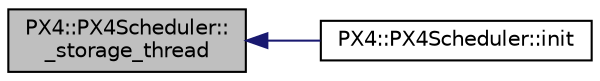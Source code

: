 digraph "PX4::PX4Scheduler::_storage_thread"
{
 // INTERACTIVE_SVG=YES
  edge [fontname="Helvetica",fontsize="10",labelfontname="Helvetica",labelfontsize="10"];
  node [fontname="Helvetica",fontsize="10",shape=record];
  rankdir="LR";
  Node1 [label="PX4::PX4Scheduler::\l_storage_thread",height=0.2,width=0.4,color="black", fillcolor="grey75", style="filled", fontcolor="black"];
  Node1 -> Node2 [dir="back",color="midnightblue",fontsize="10",style="solid",fontname="Helvetica"];
  Node2 [label="PX4::PX4Scheduler::init",height=0.2,width=0.4,color="black", fillcolor="white", style="filled",URL="$classPX4_1_1PX4Scheduler.html#abe906f67696a961fc3a9b791507422aa"];
}
